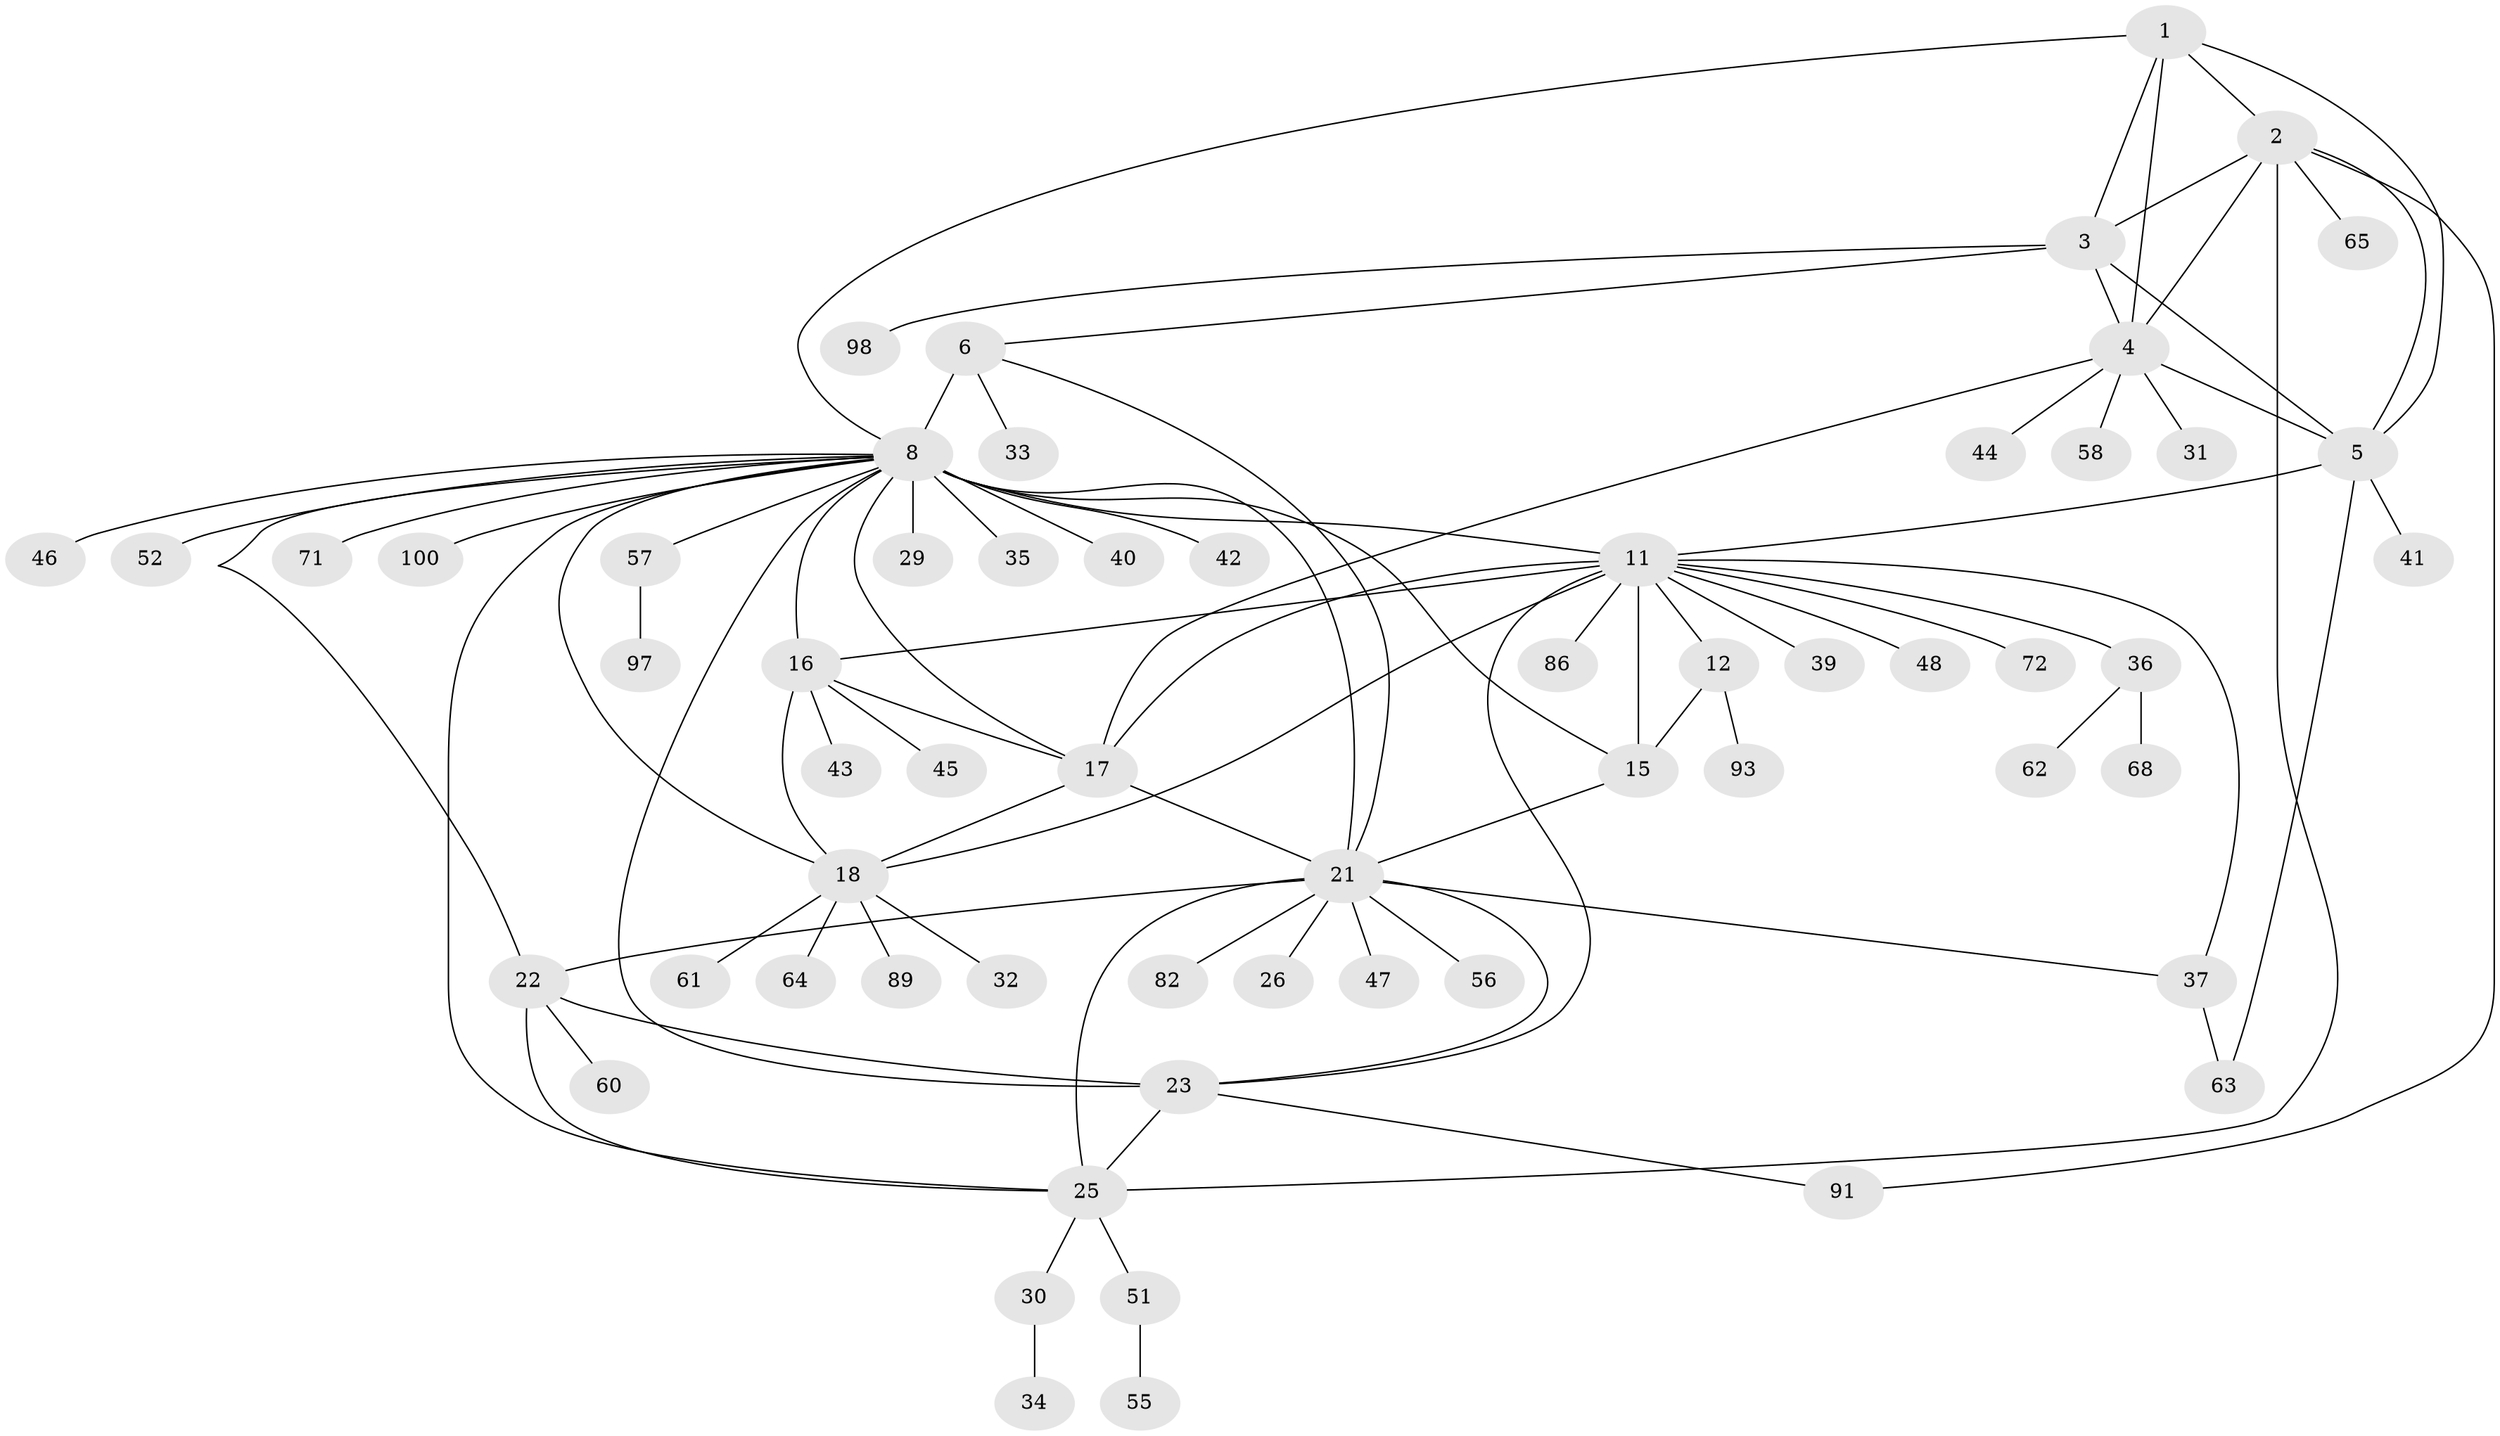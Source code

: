 // original degree distribution, {5: 0.04950495049504951, 7: 0.039603960396039604, 6: 0.0594059405940594, 8: 0.0594059405940594, 10: 0.009900990099009901, 9: 0.019801980198019802, 12: 0.019801980198019802, 1: 0.5841584158415841, 3: 0.039603960396039604, 4: 0.019801980198019802, 2: 0.09900990099009901}
// Generated by graph-tools (version 1.1) at 2025/19/03/04/25 18:19:43]
// undirected, 60 vertices, 90 edges
graph export_dot {
graph [start="1"]
  node [color=gray90,style=filled];
  1;
  2;
  3;
  4;
  5 [super="+67"];
  6 [super="+81+7"];
  8 [super="+9+10+24+101+84"];
  11 [super="+13+20+14"];
  12;
  15 [super="+38+66+85+90+88"];
  16;
  17 [super="+74"];
  18;
  21;
  22;
  23;
  25 [super="+28"];
  26;
  29;
  30 [super="+83"];
  31;
  32;
  33;
  34;
  35;
  36 [super="+50"];
  37 [super="+49+96+77"];
  39;
  40;
  41;
  42;
  43;
  44;
  45;
  46;
  47;
  48 [super="+94"];
  51 [super="+54+87+75"];
  52;
  55;
  56;
  57;
  58;
  60;
  61;
  62;
  63;
  64;
  65;
  68;
  71 [super="+73"];
  72;
  82;
  86;
  89;
  91;
  93;
  97;
  98;
  100;
  1 -- 2;
  1 -- 3;
  1 -- 4;
  1 -- 5;
  1 -- 8;
  2 -- 3;
  2 -- 4;
  2 -- 5;
  2 -- 25;
  2 -- 65;
  2 -- 91;
  3 -- 4;
  3 -- 5;
  3 -- 6;
  3 -- 98;
  4 -- 5;
  4 -- 17;
  4 -- 31;
  4 -- 44;
  4 -- 58;
  5 -- 41;
  5 -- 63;
  5 -- 11;
  6 -- 8 [weight=6];
  6 -- 33;
  6 -- 21;
  8 -- 100;
  8 -- 71;
  8 -- 40;
  8 -- 42;
  8 -- 11 [weight=2];
  8 -- 16;
  8 -- 17;
  8 -- 18;
  8 -- 52;
  8 -- 57;
  8 -- 35;
  8 -- 21;
  8 -- 22;
  8 -- 23;
  8 -- 25;
  8 -- 29;
  8 -- 46;
  8 -- 15;
  11 -- 12 [weight=3];
  11 -- 15 [weight=3];
  11 -- 36;
  11 -- 86;
  11 -- 72;
  11 -- 37;
  11 -- 39;
  11 -- 16;
  11 -- 17;
  11 -- 18;
  11 -- 48;
  11 -- 23;
  12 -- 15;
  12 -- 93;
  15 -- 21;
  16 -- 17;
  16 -- 18;
  16 -- 43;
  16 -- 45;
  17 -- 18;
  17 -- 21;
  18 -- 32;
  18 -- 61;
  18 -- 64;
  18 -- 89;
  21 -- 22;
  21 -- 23;
  21 -- 25;
  21 -- 26;
  21 -- 47;
  21 -- 56;
  21 -- 82;
  21 -- 37;
  22 -- 23;
  22 -- 25;
  22 -- 60;
  23 -- 25;
  23 -- 91;
  25 -- 30;
  25 -- 51;
  30 -- 34;
  36 -- 62;
  36 -- 68;
  37 -- 63;
  51 -- 55;
  57 -- 97;
}
